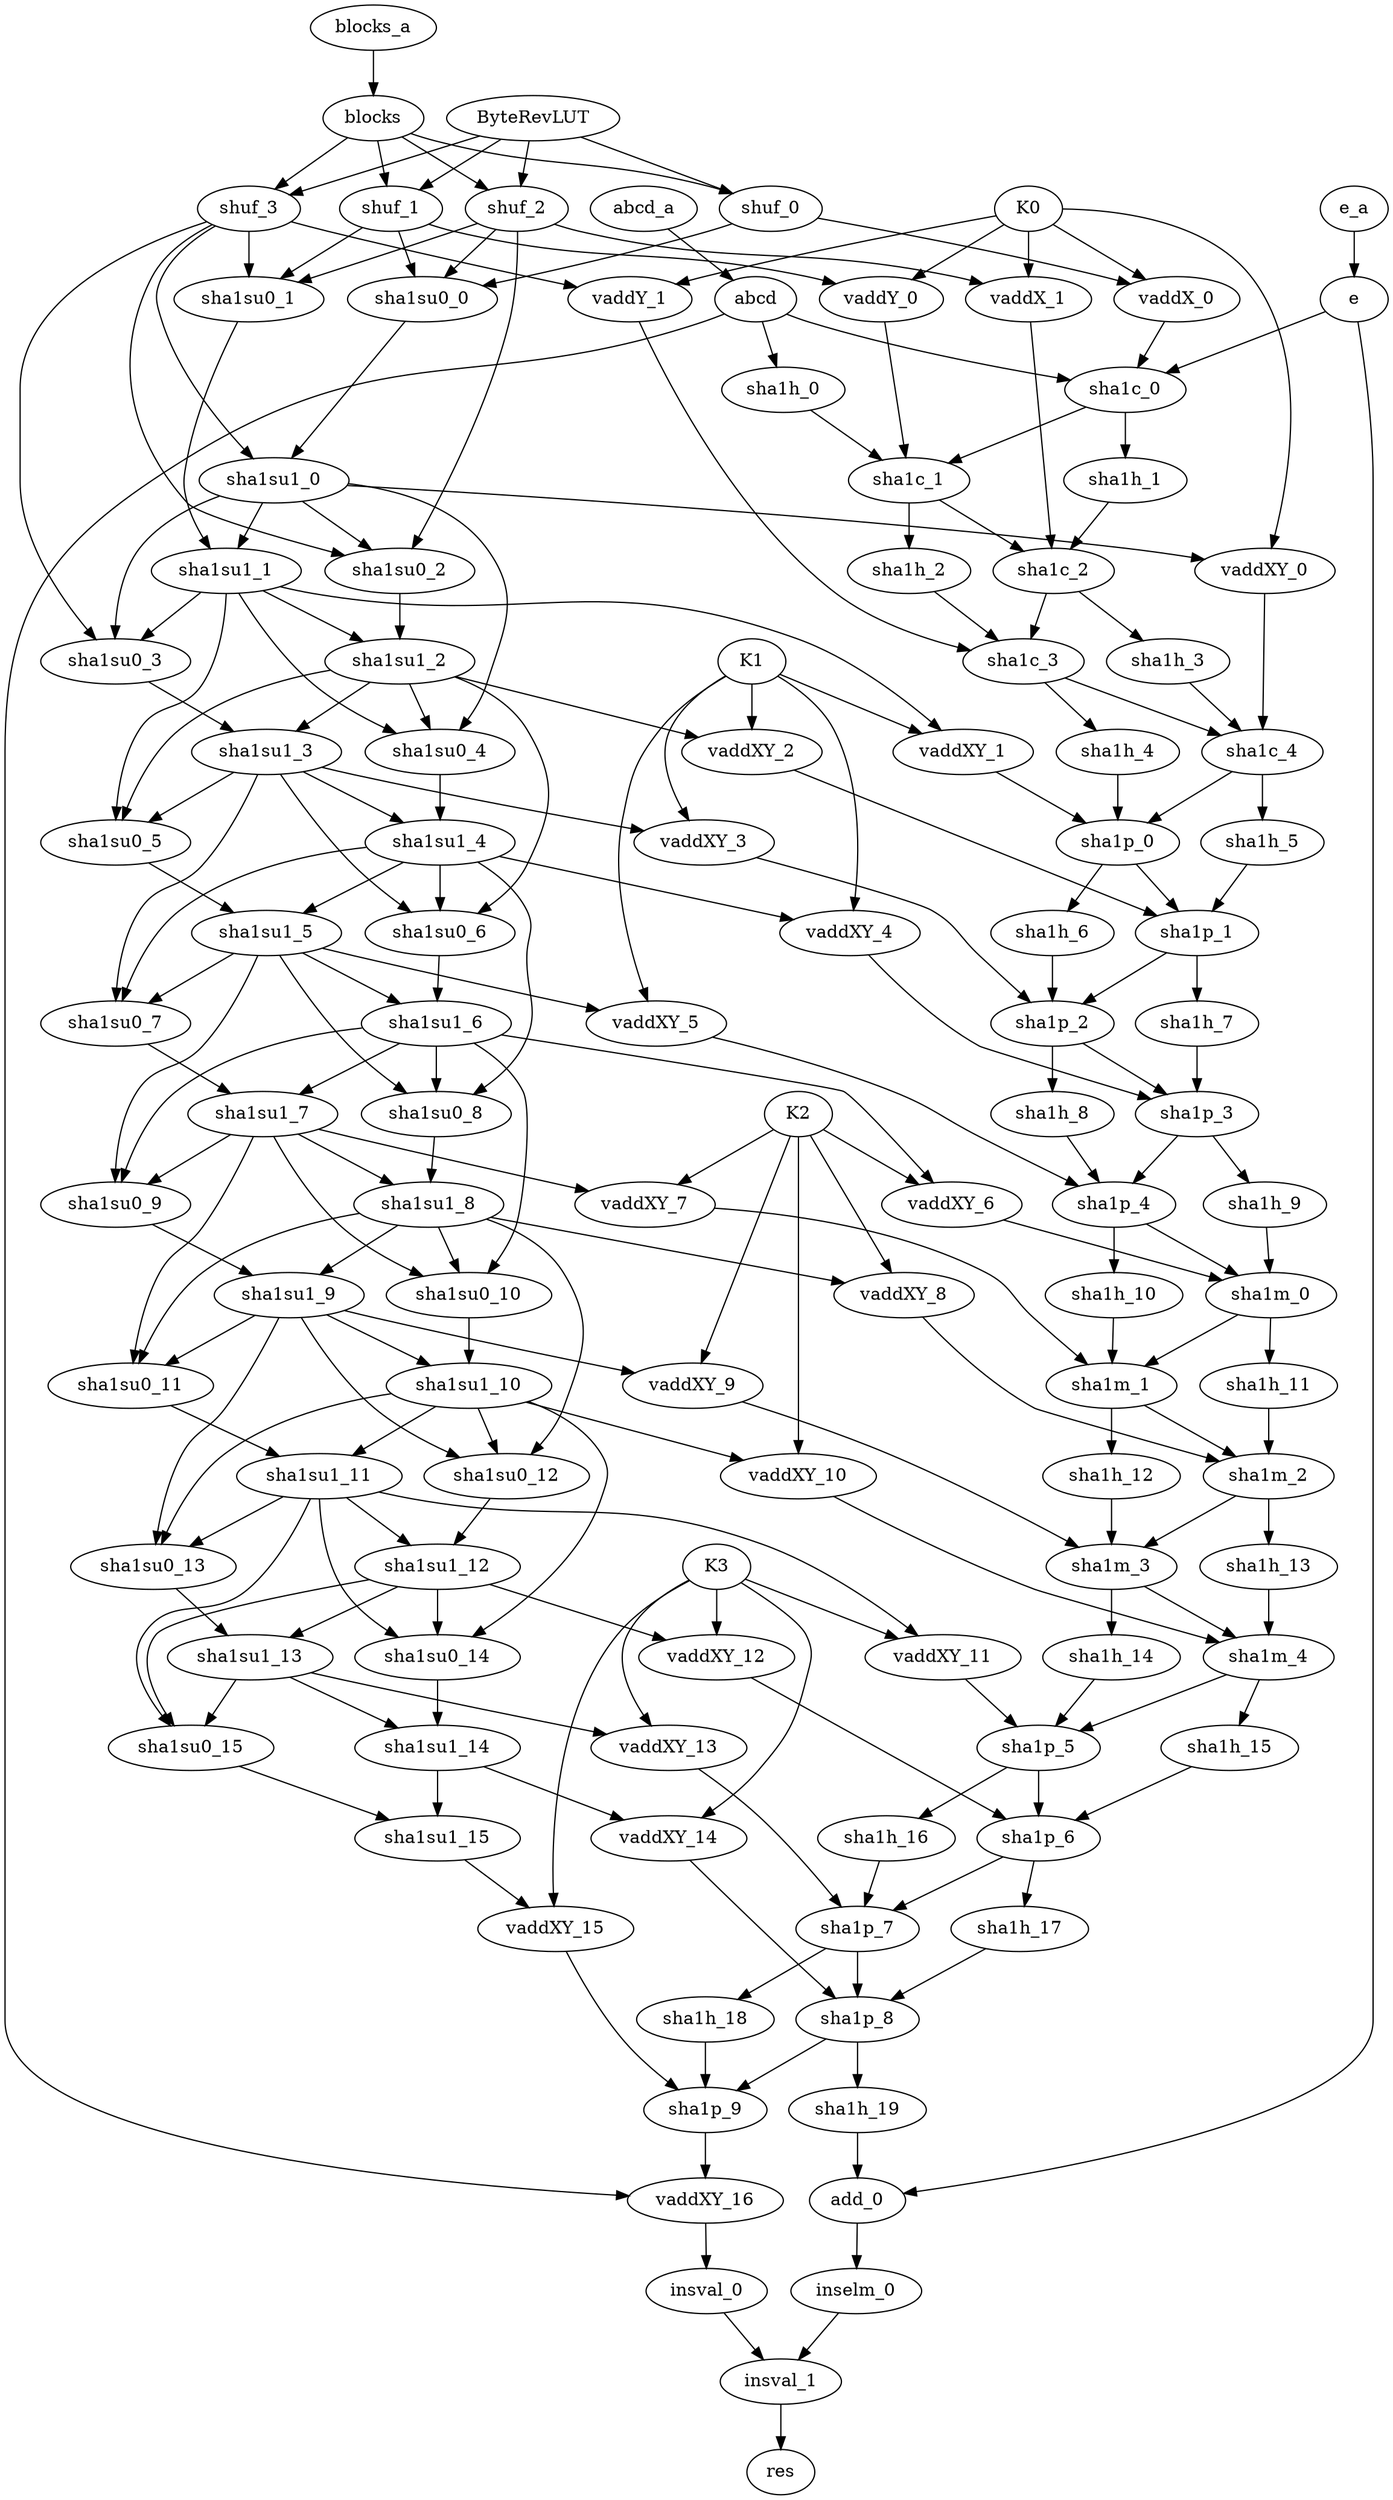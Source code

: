 strict digraph "" {
	abcd_a -> abcd;
	abcd -> sha1h_0;
	abcd -> sha1c_0;
	abcd -> vaddXY_16;
	e_a -> e;
	e -> sha1c_0;
	e -> add_0;
	blocks_a -> blocks;
	blocks -> shuf_0;
	blocks -> shuf_1;
	blocks -> shuf_2;
	blocks -> shuf_3;
	shuf_0 -> vaddX_0;
	shuf_0 -> sha1su0_0;
	ByteRevLUT -> shuf_0;
	ByteRevLUT -> shuf_1;
	ByteRevLUT -> shuf_2;
	ByteRevLUT -> shuf_3;
	shuf_1 -> vaddY_0;
	shuf_1 -> sha1su0_0;
	shuf_1 -> sha1su0_1;
	shuf_2 -> vaddX_1;
	shuf_2 -> sha1su0_0;
	shuf_2 -> sha1su0_1;
	shuf_2 -> sha1su0_2;
	shuf_3 -> vaddY_1;
	shuf_3 -> sha1su1_0;
	shuf_3 -> sha1su0_1;
	shuf_3 -> sha1su0_2;
	shuf_3 -> sha1su0_3;
	vaddX_0 -> sha1c_0;
	K0 -> vaddX_0;
	K0 -> vaddY_0;
	K0 -> vaddX_1;
	K0 -> vaddY_1;
	K0 -> vaddXY_0;
	vaddY_0 -> sha1c_1;
	sha1h_0 -> sha1c_1;
	sha1c_0 -> sha1h_1;
	sha1c_0 -> sha1c_1;
	vaddX_1 -> sha1c_2;
	sha1su0_0 -> sha1su1_0;
	sha1h_1 -> sha1c_2;
	sha1c_1 -> sha1h_2;
	sha1c_1 -> sha1c_2;
	vaddY_1 -> sha1c_3;
	sha1su1_0 -> vaddXY_0;
	sha1su1_0 -> sha1su1_1;
	sha1su1_0 -> sha1su0_2;
	sha1su1_0 -> sha1su0_3;
	sha1su1_0 -> sha1su0_4;
	sha1su0_1 -> sha1su1_1;
	sha1h_2 -> sha1c_3;
	sha1c_2 -> sha1h_3;
	sha1c_2 -> sha1c_3;
	vaddXY_0 -> sha1c_4;
	sha1su1_1 -> vaddXY_1;
	sha1su1_1 -> sha1su1_2;
	sha1su1_1 -> sha1su0_3;
	sha1su1_1 -> sha1su0_4;
	sha1su1_1 -> sha1su0_5;
	sha1su0_2 -> sha1su1_2;
	sha1h_3 -> sha1c_4;
	sha1c_3 -> sha1h_4;
	sha1c_3 -> sha1c_4;
	vaddXY_1 -> sha1p_0;
	K1 -> vaddXY_1;
	K1 -> vaddXY_2;
	K1 -> vaddXY_3;
	K1 -> vaddXY_4;
	K1 -> vaddXY_5;
	sha1su1_2 -> vaddXY_2;
	sha1su1_2 -> sha1su1_3;
	sha1su1_2 -> sha1su0_4;
	sha1su1_2 -> sha1su0_5;
	sha1su1_2 -> sha1su0_6;
	sha1su0_3 -> sha1su1_3;
	sha1h_4 -> sha1p_0;
	sha1c_4 -> sha1h_5;
	sha1c_4 -> sha1p_0;
	vaddXY_2 -> sha1p_1;
	sha1su1_3 -> vaddXY_3;
	sha1su1_3 -> sha1su1_4;
	sha1su1_3 -> sha1su0_5;
	sha1su1_3 -> sha1su0_6;
	sha1su1_3 -> sha1su0_7;
	sha1su0_4 -> sha1su1_4;
	sha1h_5 -> sha1p_1;
	sha1p_0 -> sha1h_6;
	sha1p_0 -> sha1p_1;
	vaddXY_3 -> sha1p_2;
	sha1su1_4 -> vaddXY_4;
	sha1su1_4 -> sha1su1_5;
	sha1su1_4 -> sha1su0_6;
	sha1su1_4 -> sha1su0_7;
	sha1su1_4 -> sha1su0_8;
	sha1su0_5 -> sha1su1_5;
	sha1h_6 -> sha1p_2;
	sha1p_1 -> sha1h_7;
	sha1p_1 -> sha1p_2;
	vaddXY_4 -> sha1p_3;
	sha1su1_5 -> vaddXY_5;
	sha1su1_5 -> sha1su1_6;
	sha1su1_5 -> sha1su0_7;
	sha1su1_5 -> sha1su0_8;
	sha1su1_5 -> sha1su0_9;
	sha1su0_6 -> sha1su1_6;
	sha1h_7 -> sha1p_3;
	sha1p_2 -> sha1h_8;
	sha1p_2 -> sha1p_3;
	vaddXY_5 -> sha1p_4;
	sha1su1_6 -> vaddXY_6;
	sha1su1_6 -> sha1su1_7;
	sha1su1_6 -> sha1su0_8;
	sha1su1_6 -> sha1su0_9;
	sha1su1_6 -> sha1su0_10;
	sha1su0_7 -> sha1su1_7;
	sha1h_8 -> sha1p_4;
	sha1p_3 -> sha1h_9;
	sha1p_3 -> sha1p_4;
	vaddXY_6 -> sha1m_0;
	K2 -> vaddXY_6;
	K2 -> vaddXY_7;
	K2 -> vaddXY_8;
	K2 -> vaddXY_9;
	K2 -> vaddXY_10;
	sha1su1_7 -> vaddXY_7;
	sha1su1_7 -> sha1su1_8;
	sha1su1_7 -> sha1su0_9;
	sha1su1_7 -> sha1su0_10;
	sha1su1_7 -> sha1su0_11;
	sha1su0_8 -> sha1su1_8;
	sha1h_9 -> sha1m_0;
	sha1p_4 -> sha1h_10;
	sha1p_4 -> sha1m_0;
	vaddXY_7 -> sha1m_1;
	sha1su1_8 -> vaddXY_8;
	sha1su1_8 -> sha1su1_9;
	sha1su1_8 -> sha1su0_10;
	sha1su1_8 -> sha1su0_11;
	sha1su1_8 -> sha1su0_12;
	sha1su0_9 -> sha1su1_9;
	sha1h_10 -> sha1m_1;
	sha1m_0 -> sha1h_11;
	sha1m_0 -> sha1m_1;
	vaddXY_8 -> sha1m_2;
	sha1su1_9 -> vaddXY_9;
	sha1su1_9 -> sha1su1_10;
	sha1su1_9 -> sha1su0_11;
	sha1su1_9 -> sha1su0_12;
	sha1su1_9 -> sha1su0_13;
	sha1su0_10 -> sha1su1_10;
	sha1h_11 -> sha1m_2;
	sha1m_1 -> sha1h_12;
	sha1m_1 -> sha1m_2;
	vaddXY_9 -> sha1m_3;
	sha1su1_10 -> vaddXY_10;
	sha1su1_10 -> sha1su1_11;
	sha1su1_10 -> sha1su0_12;
	sha1su1_10 -> sha1su0_13;
	sha1su1_10 -> sha1su0_14;
	sha1su0_11 -> sha1su1_11;
	sha1h_12 -> sha1m_3;
	sha1m_2 -> sha1h_13;
	sha1m_2 -> sha1m_3;
	vaddXY_10 -> sha1m_4;
	sha1su1_11 -> vaddXY_11;
	sha1su1_11 -> sha1su1_12;
	sha1su1_11 -> sha1su0_13;
	sha1su1_11 -> sha1su0_14;
	sha1su1_11 -> sha1su0_15;
	sha1su0_12 -> sha1su1_12;
	sha1h_13 -> sha1m_4;
	sha1m_3 -> sha1h_14;
	sha1m_3 -> sha1m_4;
	vaddXY_11 -> sha1p_5;
	K3 -> vaddXY_11;
	K3 -> vaddXY_12;
	K3 -> vaddXY_13;
	K3 -> vaddXY_14;
	K3 -> vaddXY_15;
	sha1su1_12 -> vaddXY_12;
	sha1su1_12 -> sha1su1_13;
	sha1su1_12 -> sha1su0_14;
	sha1su1_12 -> sha1su0_15;
	sha1su0_13 -> sha1su1_13;
	sha1h_14 -> sha1p_5;
	sha1m_4 -> sha1h_15;
	sha1m_4 -> sha1p_5;
	vaddXY_12 -> sha1p_6;
	sha1su1_13 -> vaddXY_13;
	sha1su1_13 -> sha1su1_14;
	sha1su1_13 -> sha1su0_15;
	sha1su0_14 -> sha1su1_14;
	sha1h_15 -> sha1p_6;
	sha1p_5 -> sha1h_16;
	sha1p_5 -> sha1p_6;
	vaddXY_13 -> sha1p_7;
	sha1su1_14 -> vaddXY_14;
	sha1su1_14 -> sha1su1_15;
	sha1su0_15 -> sha1su1_15;
	sha1h_16 -> sha1p_7;
	sha1p_6 -> sha1h_17;
	sha1p_6 -> sha1p_7;
	vaddXY_14 -> sha1p_8;
	sha1su1_15 -> vaddXY_15;
	sha1h_17 -> sha1p_8;
	sha1p_7 -> sha1h_18;
	sha1p_7 -> sha1p_8;
	vaddXY_15 -> sha1p_9;
	sha1h_18 -> sha1p_9;
	sha1p_8 -> sha1h_19;
	sha1p_8 -> sha1p_9;
	sha1h_19 -> add_0;
	sha1p_9 -> vaddXY_16;
	vaddXY_16 -> insval_0;
	add_0 -> inselm_0;
	inselm_0 -> insval_1;
	insval_0 -> insval_1;
	insval_1 -> res;
}

